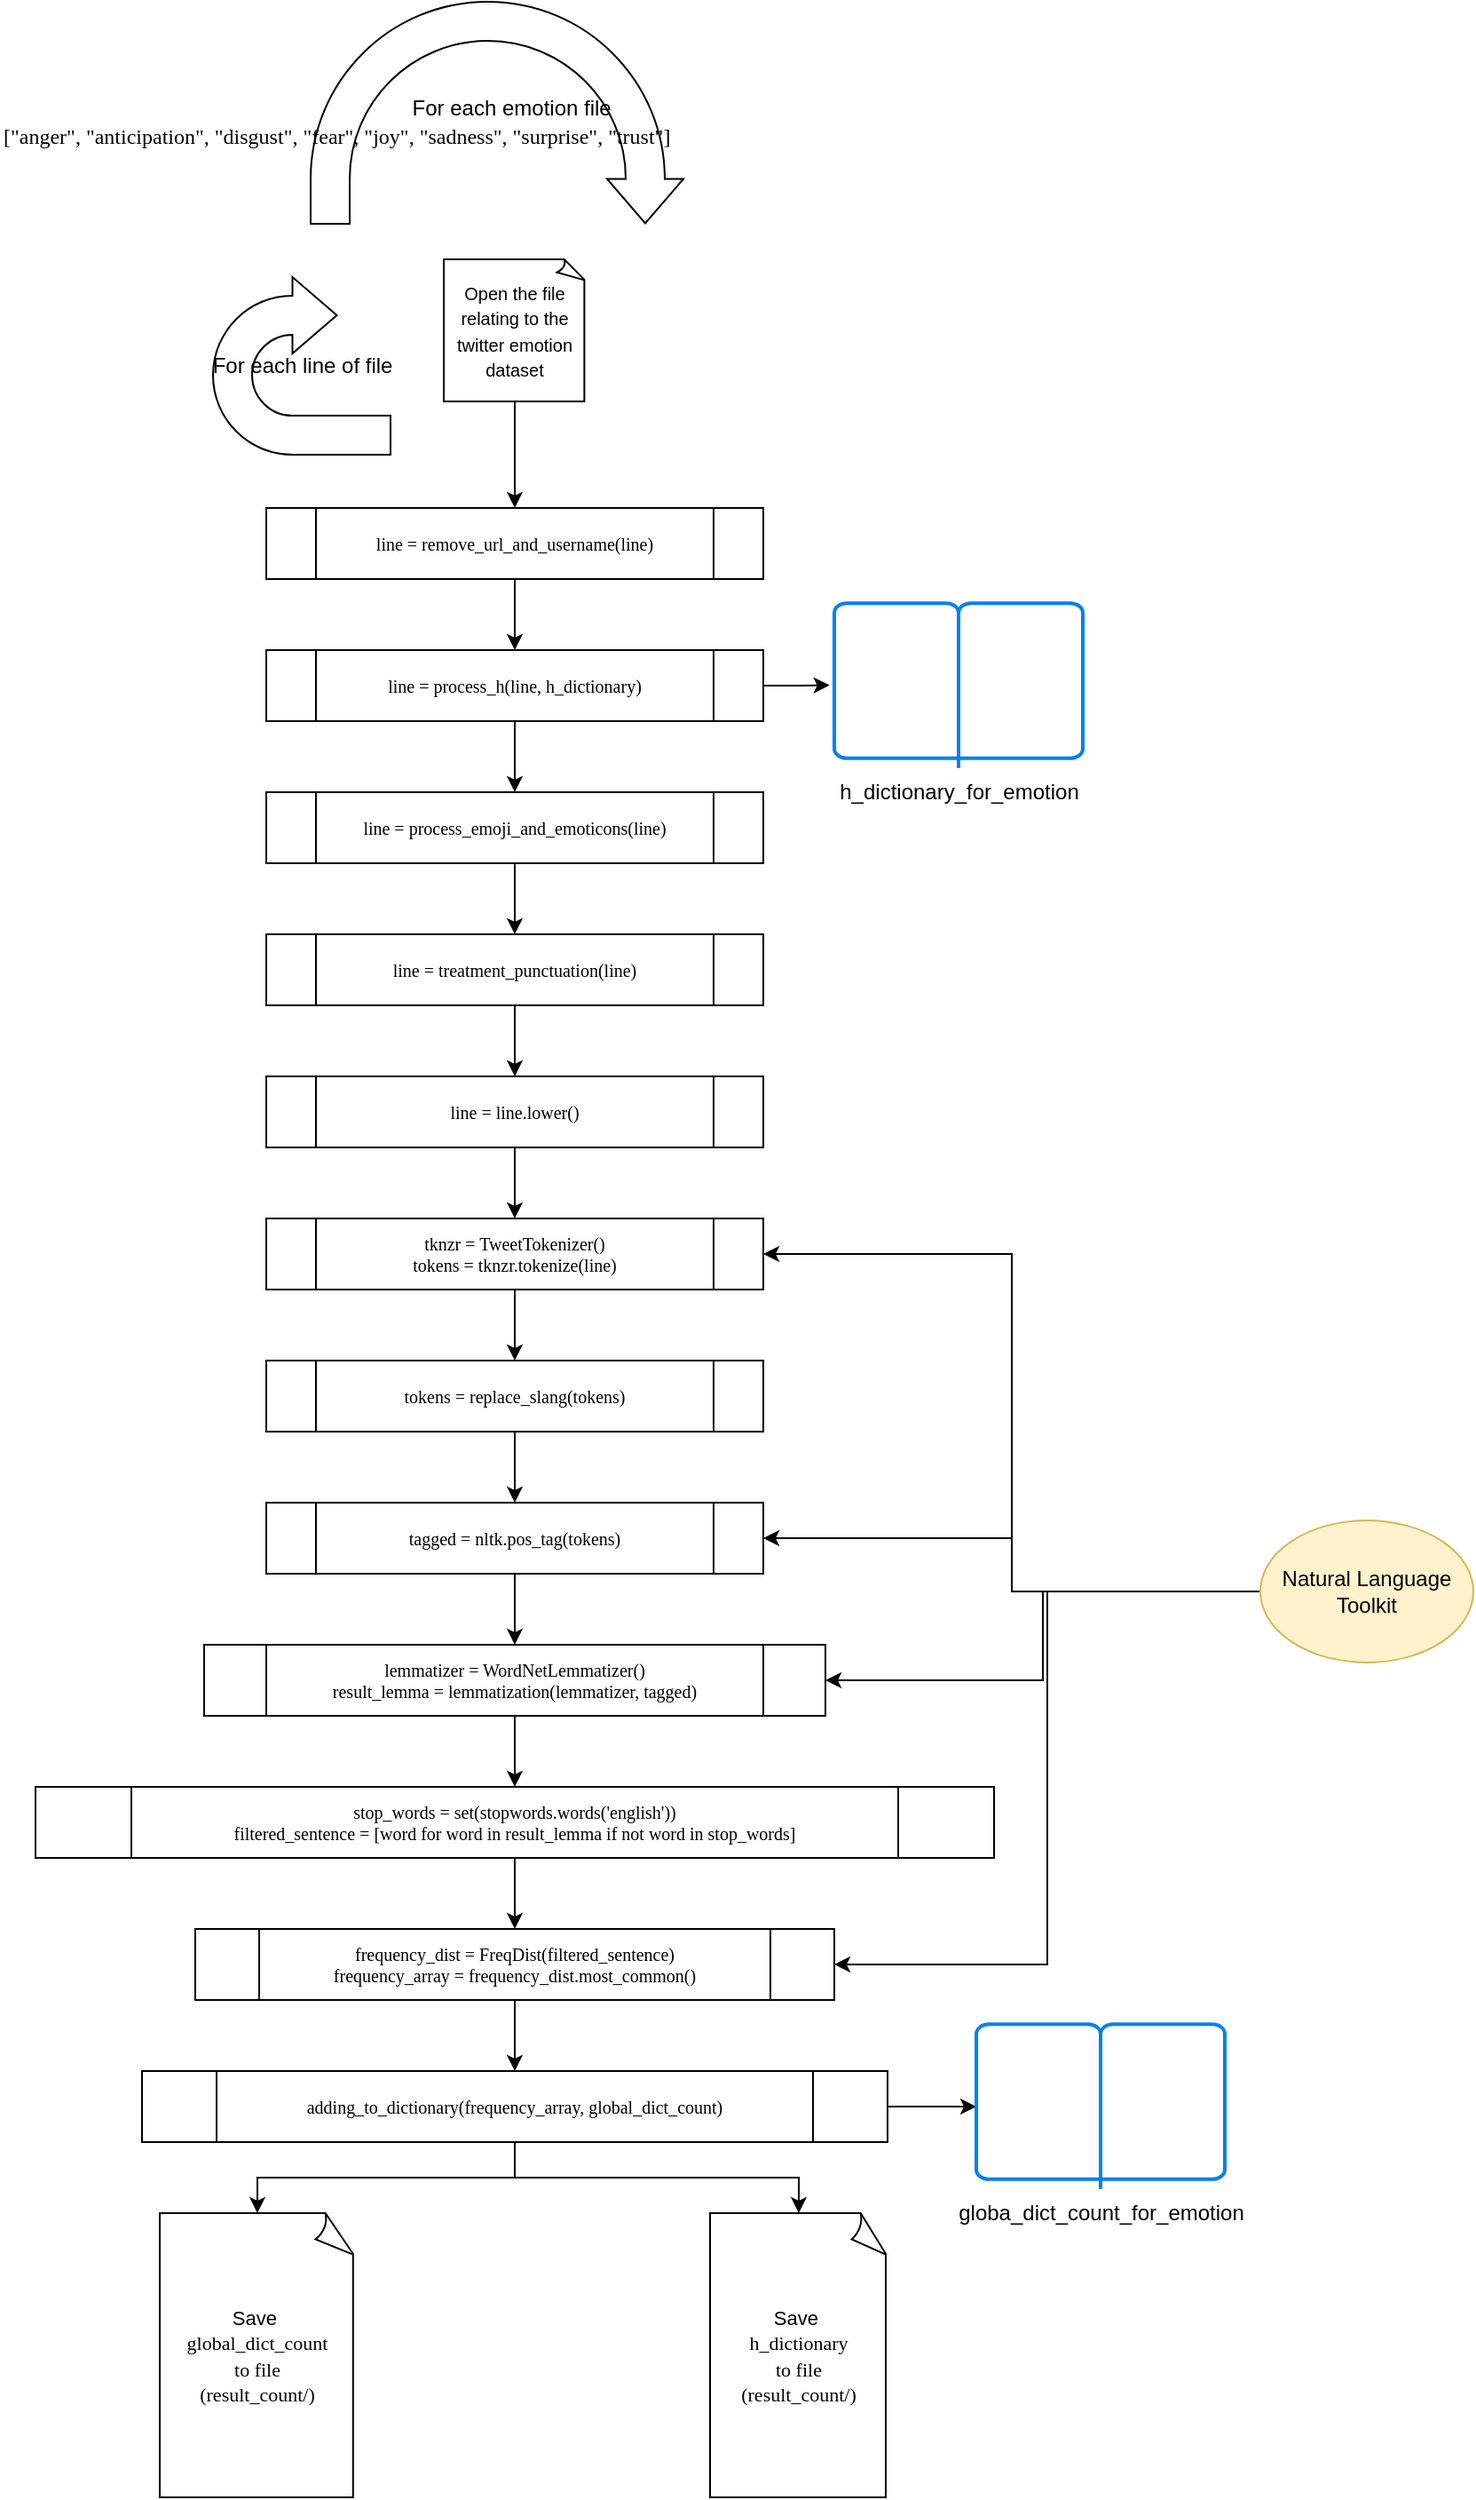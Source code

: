 <mxfile version="12.9.13" type="device"><diagram id="vdg2htOfYllRiGIj7_35" name="Page-1"><mxGraphModel dx="1916" dy="1749" grid="1" gridSize="10" guides="1" tooltips="1" connect="1" arrows="1" fold="1" page="1" pageScale="1" pageWidth="827" pageHeight="1169" math="0" shadow="0"><root><mxCell id="0"/><mxCell id="1" parent="0"/><mxCell id="vOmyPUozWvFBLyItXRao-29" value="" style="edgeStyle=orthogonalEdgeStyle;rounded=0;orthogonalLoop=1;jettySize=auto;html=1;" edge="1" parent="1" source="vOmyPUozWvFBLyItXRao-4" target="vOmyPUozWvFBLyItXRao-9"><mxGeometry relative="1" as="geometry"/></mxCell><mxCell id="vOmyPUozWvFBLyItXRao-4" value="&lt;pre style=&quot;font-family: &amp;#34;consolas&amp;#34;&quot;&gt;&lt;font style=&quot;font-size: 10px&quot;&gt;line = remove_url_and_username(line)&lt;/font&gt;&lt;/pre&gt;" style="shape=process;whiteSpace=wrap;html=1;backgroundOutline=1;" vertex="1" parent="1"><mxGeometry x="100" y="160" width="280" height="40" as="geometry"/></mxCell><mxCell id="vOmyPUozWvFBLyItXRao-30" value="" style="edgeStyle=orthogonalEdgeStyle;rounded=0;orthogonalLoop=1;jettySize=auto;html=1;" edge="1" parent="1" source="vOmyPUozWvFBLyItXRao-6" target="vOmyPUozWvFBLyItXRao-4"><mxGeometry relative="1" as="geometry"/></mxCell><mxCell id="vOmyPUozWvFBLyItXRao-6" value="&lt;font style=&quot;font-size: 10px&quot;&gt;Open the file relating to the twitter emotion dataset&lt;/font&gt;" style="whiteSpace=wrap;html=1;shape=mxgraph.basic.document" vertex="1" parent="1"><mxGeometry x="200" y="20" width="80" height="80" as="geometry"/></mxCell><mxCell id="vOmyPUozWvFBLyItXRao-8" value="For each line of file" style="html=1;shadow=0;dashed=0;align=center;verticalAlign=middle;shape=mxgraph.arrows2.uTurnArrow;dy=11;arrowHead=43;dx2=25;" vertex="1" parent="1"><mxGeometry x="70" y="30" width="100" height="100" as="geometry"/></mxCell><mxCell id="vOmyPUozWvFBLyItXRao-31" value="" style="edgeStyle=orthogonalEdgeStyle;rounded=0;orthogonalLoop=1;jettySize=auto;html=1;" edge="1" parent="1" source="vOmyPUozWvFBLyItXRao-9" target="vOmyPUozWvFBLyItXRao-10"><mxGeometry relative="1" as="geometry"/></mxCell><mxCell id="vOmyPUozWvFBLyItXRao-50" style="edgeStyle=orthogonalEdgeStyle;rounded=0;orthogonalLoop=1;jettySize=auto;html=1;entryX=-0.019;entryY=0.498;entryDx=0;entryDy=0;entryPerimeter=0;" edge="1" parent="1" source="vOmyPUozWvFBLyItXRao-9" target="vOmyPUozWvFBLyItXRao-49"><mxGeometry relative="1" as="geometry"/></mxCell><mxCell id="vOmyPUozWvFBLyItXRao-9" value="&lt;pre style=&quot;font-family: &amp;#34;consolas&amp;#34; ; font-size: 10px&quot;&gt;&lt;pre style=&quot;font-family: &amp;#34;consolas&amp;#34;&quot;&gt;line = process_h(line&lt;span&gt;, &lt;/span&gt;h_dictionary)&lt;/pre&gt;&lt;/pre&gt;" style="shape=process;whiteSpace=wrap;html=1;backgroundOutline=1;" vertex="1" parent="1"><mxGeometry x="100" y="240" width="280" height="40" as="geometry"/></mxCell><mxCell id="vOmyPUozWvFBLyItXRao-32" value="" style="edgeStyle=orthogonalEdgeStyle;rounded=0;orthogonalLoop=1;jettySize=auto;html=1;" edge="1" parent="1" source="vOmyPUozWvFBLyItXRao-10" target="vOmyPUozWvFBLyItXRao-11"><mxGeometry relative="1" as="geometry"/></mxCell><mxCell id="vOmyPUozWvFBLyItXRao-10" value="&lt;pre style=&quot;font-family: &amp;#34;consolas&amp;#34;&quot;&gt;&lt;pre style=&quot;font-family: &amp;#34;consolas&amp;#34;&quot;&gt;&lt;pre style=&quot;font-family: &amp;#34;consolas&amp;#34;&quot;&gt;&lt;font style=&quot;font-size: 10px&quot;&gt;line = process_emoji_and_emoticons(line)&lt;/font&gt;&lt;/pre&gt;&lt;/pre&gt;&lt;/pre&gt;" style="shape=process;whiteSpace=wrap;html=1;backgroundOutline=1;" vertex="1" parent="1"><mxGeometry x="100" y="320" width="280" height="40" as="geometry"/></mxCell><mxCell id="vOmyPUozWvFBLyItXRao-33" value="" style="edgeStyle=orthogonalEdgeStyle;rounded=0;orthogonalLoop=1;jettySize=auto;html=1;" edge="1" parent="1" source="vOmyPUozWvFBLyItXRao-11" target="vOmyPUozWvFBLyItXRao-12"><mxGeometry relative="1" as="geometry"/></mxCell><mxCell id="vOmyPUozWvFBLyItXRao-11" value="&lt;pre style=&quot;font-family: &amp;#34;consolas&amp;#34;&quot;&gt;&lt;pre style=&quot;font-family: &amp;#34;consolas&amp;#34;&quot;&gt;&lt;pre style=&quot;font-family: &amp;#34;consolas&amp;#34;&quot;&gt;&lt;font style=&quot;font-size: 10px&quot;&gt;line = treatment_punctuation(line)&lt;/font&gt;&lt;/pre&gt;&lt;/pre&gt;&lt;/pre&gt;" style="shape=process;whiteSpace=wrap;html=1;backgroundOutline=1;" vertex="1" parent="1"><mxGeometry x="100" y="400" width="280" height="40" as="geometry"/></mxCell><mxCell id="vOmyPUozWvFBLyItXRao-34" value="" style="edgeStyle=orthogonalEdgeStyle;rounded=0;orthogonalLoop=1;jettySize=auto;html=1;" edge="1" parent="1" source="vOmyPUozWvFBLyItXRao-12" target="vOmyPUozWvFBLyItXRao-16"><mxGeometry relative="1" as="geometry"/></mxCell><mxCell id="vOmyPUozWvFBLyItXRao-12" value="&lt;pre style=&quot;font-family: &amp;#34;consolas&amp;#34;&quot;&gt;&lt;pre style=&quot;font-family: &amp;#34;consolas&amp;#34;&quot;&gt;&lt;pre style=&quot;font-family: &amp;#34;consolas&amp;#34;&quot;&gt;&lt;font style=&quot;font-size: 10px&quot;&gt;line = line.lower()&lt;/font&gt;&lt;/pre&gt;&lt;/pre&gt;&lt;/pre&gt;" style="shape=process;whiteSpace=wrap;html=1;backgroundOutline=1;" vertex="1" parent="1"><mxGeometry x="100" y="480" width="280" height="40" as="geometry"/></mxCell><mxCell id="vOmyPUozWvFBLyItXRao-36" value="" style="edgeStyle=orthogonalEdgeStyle;rounded=0;orthogonalLoop=1;jettySize=auto;html=1;" edge="1" parent="1" source="vOmyPUozWvFBLyItXRao-15" target="vOmyPUozWvFBLyItXRao-17"><mxGeometry relative="1" as="geometry"/></mxCell><mxCell id="vOmyPUozWvFBLyItXRao-15" value="&lt;pre style=&quot;font-family: &amp;#34;consolas&amp;#34;&quot;&gt;&lt;pre style=&quot;font-family: &amp;#34;consolas&amp;#34;&quot;&gt;&lt;pre style=&quot;font-family: &amp;#34;consolas&amp;#34;&quot;&gt;&lt;pre style=&quot;font-family: &amp;#34;consolas&amp;#34;&quot;&gt;&lt;font style=&quot;font-size: 10px&quot;&gt;tokens = replace_slang(tokens)&lt;/font&gt;&lt;/pre&gt;&lt;/pre&gt;&lt;/pre&gt;&lt;/pre&gt;" style="shape=process;whiteSpace=wrap;html=1;backgroundOutline=1;" vertex="1" parent="1"><mxGeometry x="100" y="640" width="280" height="40" as="geometry"/></mxCell><mxCell id="vOmyPUozWvFBLyItXRao-35" value="" style="edgeStyle=orthogonalEdgeStyle;rounded=0;orthogonalLoop=1;jettySize=auto;html=1;" edge="1" parent="1" source="vOmyPUozWvFBLyItXRao-16" target="vOmyPUozWvFBLyItXRao-15"><mxGeometry relative="1" as="geometry"/></mxCell><mxCell id="vOmyPUozWvFBLyItXRao-16" value="&lt;pre style=&quot;font-family: &amp;#34;consolas&amp;#34;&quot;&gt;&lt;pre style=&quot;font-family: &amp;#34;consolas&amp;#34;&quot;&gt;&lt;pre style=&quot;font-family: &amp;#34;consolas&amp;#34; ; font-size: 10px&quot;&gt;&lt;pre style=&quot;font-family: &amp;#34;consolas&amp;#34;&quot;&gt;tknzr = TweetTokenizer()&lt;br&gt;tokens = tknzr.tokenize(line)&lt;/pre&gt;&lt;/pre&gt;&lt;/pre&gt;&lt;/pre&gt;" style="shape=process;whiteSpace=wrap;html=1;backgroundOutline=1;" vertex="1" parent="1"><mxGeometry x="100" y="560" width="280" height="40" as="geometry"/></mxCell><mxCell id="vOmyPUozWvFBLyItXRao-37" value="" style="edgeStyle=orthogonalEdgeStyle;rounded=0;orthogonalLoop=1;jettySize=auto;html=1;" edge="1" parent="1" source="vOmyPUozWvFBLyItXRao-17" target="vOmyPUozWvFBLyItXRao-18"><mxGeometry relative="1" as="geometry"/></mxCell><mxCell id="vOmyPUozWvFBLyItXRao-17" value="&lt;pre style=&quot;font-family: &amp;#34;consolas&amp;#34;&quot;&gt;&lt;pre style=&quot;font-family: &amp;#34;consolas&amp;#34;&quot;&gt;&lt;pre style=&quot;font-family: &amp;#34;consolas&amp;#34;&quot;&gt;&lt;pre style=&quot;font-family: &amp;#34;consolas&amp;#34;&quot;&gt;&lt;pre style=&quot;font-family: &amp;#34;consolas&amp;#34;&quot;&gt;&lt;font style=&quot;font-size: 10px&quot;&gt;tagged = nltk.pos_tag(tokens)&lt;/font&gt;&lt;/pre&gt;&lt;/pre&gt;&lt;/pre&gt;&lt;/pre&gt;&lt;/pre&gt;" style="shape=process;whiteSpace=wrap;html=1;backgroundOutline=1;" vertex="1" parent="1"><mxGeometry x="100" y="720" width="280" height="40" as="geometry"/></mxCell><mxCell id="vOmyPUozWvFBLyItXRao-38" value="" style="edgeStyle=orthogonalEdgeStyle;rounded=0;orthogonalLoop=1;jettySize=auto;html=1;" edge="1" parent="1" source="vOmyPUozWvFBLyItXRao-18" target="vOmyPUozWvFBLyItXRao-19"><mxGeometry relative="1" as="geometry"/></mxCell><mxCell id="vOmyPUozWvFBLyItXRao-18" value="&lt;pre style=&quot;font-family: &amp;#34;consolas&amp;#34;&quot;&gt;&lt;pre style=&quot;font-family: &amp;#34;consolas&amp;#34;&quot;&gt;&lt;pre style=&quot;font-family: &amp;#34;consolas&amp;#34;&quot;&gt;&lt;pre style=&quot;font-family: &amp;#34;consolas&amp;#34;&quot;&gt;&lt;pre style=&quot;font-family: &amp;#34;consolas&amp;#34; ; font-size: 10px&quot;&gt;&lt;pre style=&quot;font-family: &amp;#34;consolas&amp;#34;&quot;&gt;lemmatizer = WordNetLemmatizer()&lt;br&gt;result_lemma = lemmatization(lemmatizer&lt;span&gt;, &lt;/span&gt;tagged)&lt;/pre&gt;&lt;/pre&gt;&lt;/pre&gt;&lt;/pre&gt;&lt;/pre&gt;&lt;/pre&gt;" style="shape=process;whiteSpace=wrap;html=1;backgroundOutline=1;" vertex="1" parent="1"><mxGeometry x="65" y="800" width="350" height="40" as="geometry"/></mxCell><mxCell id="vOmyPUozWvFBLyItXRao-39" value="" style="edgeStyle=orthogonalEdgeStyle;rounded=0;orthogonalLoop=1;jettySize=auto;html=1;" edge="1" parent="1" source="vOmyPUozWvFBLyItXRao-19" target="vOmyPUozWvFBLyItXRao-20"><mxGeometry relative="1" as="geometry"/></mxCell><mxCell id="vOmyPUozWvFBLyItXRao-19" value="&lt;pre style=&quot;font-family: &amp;#34;consolas&amp;#34;&quot;&gt;&lt;pre style=&quot;font-family: &amp;#34;consolas&amp;#34;&quot;&gt;&lt;pre style=&quot;font-family: &amp;#34;consolas&amp;#34;&quot;&gt;&lt;pre style=&quot;font-family: &amp;#34;consolas&amp;#34;&quot;&gt;&lt;pre style=&quot;font-family: &amp;#34;consolas&amp;#34;&quot;&gt;&lt;pre style=&quot;font-family: &amp;#34;consolas&amp;#34; ; font-size: 10px&quot;&gt;&lt;pre style=&quot;font-family: &amp;#34;consolas&amp;#34;&quot;&gt;stop_words = &lt;span&gt;set&lt;/span&gt;(stopwords.words(&lt;span&gt;'english'&lt;/span&gt;))&lt;br&gt;filtered_sentence = [word &lt;span&gt;for &lt;/span&gt;word &lt;span&gt;in &lt;/span&gt;result_lemma &lt;span&gt;if not &lt;/span&gt;word &lt;span&gt;in &lt;/span&gt;stop_words]&lt;/pre&gt;&lt;/pre&gt;&lt;/pre&gt;&lt;/pre&gt;&lt;/pre&gt;&lt;/pre&gt;&lt;/pre&gt;" style="shape=process;whiteSpace=wrap;html=1;backgroundOutline=1;" vertex="1" parent="1"><mxGeometry x="-30" y="880" width="540" height="40" as="geometry"/></mxCell><mxCell id="vOmyPUozWvFBLyItXRao-40" value="" style="edgeStyle=orthogonalEdgeStyle;rounded=0;orthogonalLoop=1;jettySize=auto;html=1;" edge="1" parent="1" source="vOmyPUozWvFBLyItXRao-20" target="vOmyPUozWvFBLyItXRao-21"><mxGeometry relative="1" as="geometry"/></mxCell><mxCell id="vOmyPUozWvFBLyItXRao-20" value="&lt;pre style=&quot;font-family: &amp;#34;consolas&amp;#34;&quot;&gt;&lt;pre style=&quot;font-family: &amp;#34;consolas&amp;#34;&quot;&gt;&lt;pre style=&quot;font-family: &amp;#34;consolas&amp;#34;&quot;&gt;&lt;pre style=&quot;font-family: &amp;#34;consolas&amp;#34;&quot;&gt;&lt;pre style=&quot;font-family: &amp;#34;consolas&amp;#34;&quot;&gt;&lt;pre style=&quot;font-family: &amp;#34;consolas&amp;#34; ; font-size: 10px&quot;&gt;&lt;pre style=&quot;font-family: &amp;#34;consolas&amp;#34;&quot;&gt;frequency_dist = FreqDist(filtered_sentence)&lt;br&gt;frequency_array = frequency_dist.most_common()&lt;/pre&gt;&lt;/pre&gt;&lt;/pre&gt;&lt;/pre&gt;&lt;/pre&gt;&lt;/pre&gt;&lt;/pre&gt;" style="shape=process;whiteSpace=wrap;html=1;backgroundOutline=1;" vertex="1" parent="1"><mxGeometry x="60" y="960" width="360" height="40" as="geometry"/></mxCell><mxCell id="vOmyPUozWvFBLyItXRao-43" style="edgeStyle=orthogonalEdgeStyle;rounded=0;orthogonalLoop=1;jettySize=auto;html=1;" edge="1" parent="1" source="vOmyPUozWvFBLyItXRao-21" target="vOmyPUozWvFBLyItXRao-22"><mxGeometry relative="1" as="geometry"/></mxCell><mxCell id="vOmyPUozWvFBLyItXRao-44" style="edgeStyle=orthogonalEdgeStyle;rounded=0;orthogonalLoop=1;jettySize=auto;html=1;entryX=0.5;entryY=0;entryDx=0;entryDy=0;entryPerimeter=0;" edge="1" parent="1" source="vOmyPUozWvFBLyItXRao-21" target="vOmyPUozWvFBLyItXRao-23"><mxGeometry relative="1" as="geometry"/></mxCell><mxCell id="vOmyPUozWvFBLyItXRao-48" style="edgeStyle=orthogonalEdgeStyle;rounded=0;orthogonalLoop=1;jettySize=auto;html=1;" edge="1" parent="1" source="vOmyPUozWvFBLyItXRao-21" target="vOmyPUozWvFBLyItXRao-45"><mxGeometry relative="1" as="geometry"/></mxCell><mxCell id="vOmyPUozWvFBLyItXRao-21" value="&lt;pre style=&quot;font-family: &amp;#34;consolas&amp;#34;&quot;&gt;&lt;pre style=&quot;font-family: &amp;#34;consolas&amp;#34;&quot;&gt;&lt;pre style=&quot;font-family: &amp;#34;consolas&amp;#34;&quot;&gt;&lt;pre style=&quot;font-family: &amp;#34;consolas&amp;#34;&quot;&gt;&lt;pre style=&quot;font-family: &amp;#34;consolas&amp;#34;&quot;&gt;&lt;pre style=&quot;font-family: &amp;#34;consolas&amp;#34;&quot;&gt;&lt;pre style=&quot;font-family: &amp;#34;consolas&amp;#34; ; font-size: 10px&quot;&gt;&lt;pre style=&quot;font-family: &amp;#34;consolas&amp;#34;&quot;&gt;adding_to_dictionary(frequency_array&lt;span&gt;, &lt;/span&gt;global_dict_count)&lt;/pre&gt;&lt;/pre&gt;&lt;/pre&gt;&lt;/pre&gt;&lt;/pre&gt;&lt;/pre&gt;&lt;/pre&gt;&lt;/pre&gt;" style="shape=process;whiteSpace=wrap;html=1;backgroundOutline=1;" vertex="1" parent="1"><mxGeometry x="30" y="1040" width="420" height="40" as="geometry"/></mxCell><mxCell id="vOmyPUozWvFBLyItXRao-22" value="&lt;font style=&quot;font-size: 11px&quot;&gt;Save&amp;nbsp;&lt;br&gt;&lt;/font&gt;&lt;span style=&quot;font-family: &amp;#34;consolas&amp;#34; ; font-size: 11px&quot;&gt;&lt;font style=&quot;font-size: 11px&quot;&gt;global_dict_count&lt;br&gt;to file&lt;br&gt;(result_count/)&lt;/font&gt;&lt;br&gt;&lt;/span&gt;" style="whiteSpace=wrap;html=1;shape=mxgraph.basic.document" vertex="1" parent="1"><mxGeometry x="40" y="1120" width="110" height="160" as="geometry"/></mxCell><mxCell id="vOmyPUozWvFBLyItXRao-23" value="&lt;font style=&quot;font-size: 11px&quot;&gt;Save&amp;nbsp;&lt;br&gt;&lt;span style=&quot;font-family: &amp;#34;consolas&amp;#34;&quot;&gt;h_dictionary&lt;/span&gt;&lt;br&gt;&lt;/font&gt;&lt;span style=&quot;font-family: &amp;#34;consolas&amp;#34; ; font-size: 11px&quot;&gt;&lt;font style=&quot;font-size: 11px&quot;&gt;to file&lt;br&gt;(result_count/)&lt;/font&gt;&lt;br&gt;&lt;/span&gt;" style="whiteSpace=wrap;html=1;shape=mxgraph.basic.document" vertex="1" parent="1"><mxGeometry x="350" y="1120" width="100" height="160" as="geometry"/></mxCell><mxCell id="vOmyPUozWvFBLyItXRao-45" value="globa_dict_count_for_emotion" style="html=1;verticalLabelPosition=bottom;align=center;labelBackgroundColor=#ffffff;verticalAlign=top;strokeWidth=2;strokeColor=#0080F0;shadow=0;dashed=0;shape=mxgraph.ios7.icons.book;" vertex="1" parent="1"><mxGeometry x="500" y="1013.63" width="140" height="92.75" as="geometry"/></mxCell><mxCell id="vOmyPUozWvFBLyItXRao-49" value="h_dictionary_for_emotion" style="html=1;verticalLabelPosition=bottom;align=center;labelBackgroundColor=#ffffff;verticalAlign=top;strokeWidth=2;strokeColor=#0080F0;shadow=0;dashed=0;shape=mxgraph.ios7.icons.book;" vertex="1" parent="1"><mxGeometry x="420" y="213.62" width="140" height="92.75" as="geometry"/></mxCell><mxCell id="vOmyPUozWvFBLyItXRao-51" value="" style="html=1;shadow=0;dashed=0;align=center;verticalAlign=middle;shape=mxgraph.arrows2.uTurnArrow;dy=11;arrowHead=43;dx2=25;rotation=90;" vertex="1" parent="1"><mxGeometry x="167.5" y="-167.5" width="125" height="210" as="geometry"/></mxCell><mxCell id="vOmyPUozWvFBLyItXRao-52" value="For each emotion file&amp;nbsp;" style="text;html=1;strokeColor=none;fillColor=none;align=center;verticalAlign=middle;whiteSpace=wrap;rounded=0;" vertex="1" parent="1"><mxGeometry x="150" y="-75" width="180" height="20" as="geometry"/></mxCell><mxCell id="vOmyPUozWvFBLyItXRao-53" value="&lt;pre style=&quot;font-family: &amp;#34;consolas&amp;#34;&quot;&gt;&lt;span&gt;[&quot;anger&quot;&lt;/span&gt;&lt;span&gt;, &lt;/span&gt;&lt;span&gt;&quot;anticipation&quot;&lt;/span&gt;&lt;span&gt;, &lt;/span&gt;&lt;span&gt;&quot;disgust&quot;&lt;/span&gt;&lt;span&gt;, &lt;/span&gt;&lt;span&gt;&quot;fear&quot;&lt;/span&gt;&lt;span&gt;, &lt;/span&gt;&lt;span&gt;&quot;joy&quot;&lt;/span&gt;&lt;span&gt;, &lt;/span&gt;&lt;span&gt;&quot;sadness&quot;&lt;/span&gt;&lt;span&gt;, &lt;/span&gt;&lt;span&gt;&quot;surprise&quot;&lt;/span&gt;&lt;span&gt;, &lt;/span&gt;&lt;span&gt;&quot;trust&quot;&lt;/span&gt;]&lt;/pre&gt;" style="text;whiteSpace=wrap;html=1;" vertex="1" parent="1"><mxGeometry x="-50" y="-75" width="610" height="50" as="geometry"/></mxCell><mxCell id="vOmyPUozWvFBLyItXRao-57" style="edgeStyle=orthogonalEdgeStyle;rounded=0;orthogonalLoop=1;jettySize=auto;html=1;entryX=1;entryY=0.5;entryDx=0;entryDy=0;" edge="1" parent="1" source="vOmyPUozWvFBLyItXRao-54" target="vOmyPUozWvFBLyItXRao-16"><mxGeometry relative="1" as="geometry"/></mxCell><mxCell id="vOmyPUozWvFBLyItXRao-58" style="edgeStyle=orthogonalEdgeStyle;rounded=0;orthogonalLoop=1;jettySize=auto;html=1;entryX=1;entryY=0.5;entryDx=0;entryDy=0;" edge="1" parent="1" source="vOmyPUozWvFBLyItXRao-54" target="vOmyPUozWvFBLyItXRao-17"><mxGeometry relative="1" as="geometry"/></mxCell><mxCell id="vOmyPUozWvFBLyItXRao-59" style="edgeStyle=orthogonalEdgeStyle;rounded=0;orthogonalLoop=1;jettySize=auto;html=1;entryX=1;entryY=0.5;entryDx=0;entryDy=0;" edge="1" parent="1" source="vOmyPUozWvFBLyItXRao-54" target="vOmyPUozWvFBLyItXRao-18"><mxGeometry relative="1" as="geometry"/></mxCell><mxCell id="vOmyPUozWvFBLyItXRao-60" style="edgeStyle=orthogonalEdgeStyle;rounded=0;orthogonalLoop=1;jettySize=auto;html=1;entryX=1;entryY=0.5;entryDx=0;entryDy=0;" edge="1" parent="1" source="vOmyPUozWvFBLyItXRao-54" target="vOmyPUozWvFBLyItXRao-20"><mxGeometry relative="1" as="geometry"><Array as="points"><mxPoint x="540" y="770"/><mxPoint x="540" y="980"/></Array></mxGeometry></mxCell><mxCell id="vOmyPUozWvFBLyItXRao-54" value="Natural Language Toolkit" style="ellipse;whiteSpace=wrap;html=1;fillColor=#fff2cc;strokeColor=#d6b656;" vertex="1" parent="1"><mxGeometry x="660" y="730" width="120" height="80" as="geometry"/></mxCell></root></mxGraphModel></diagram></mxfile>